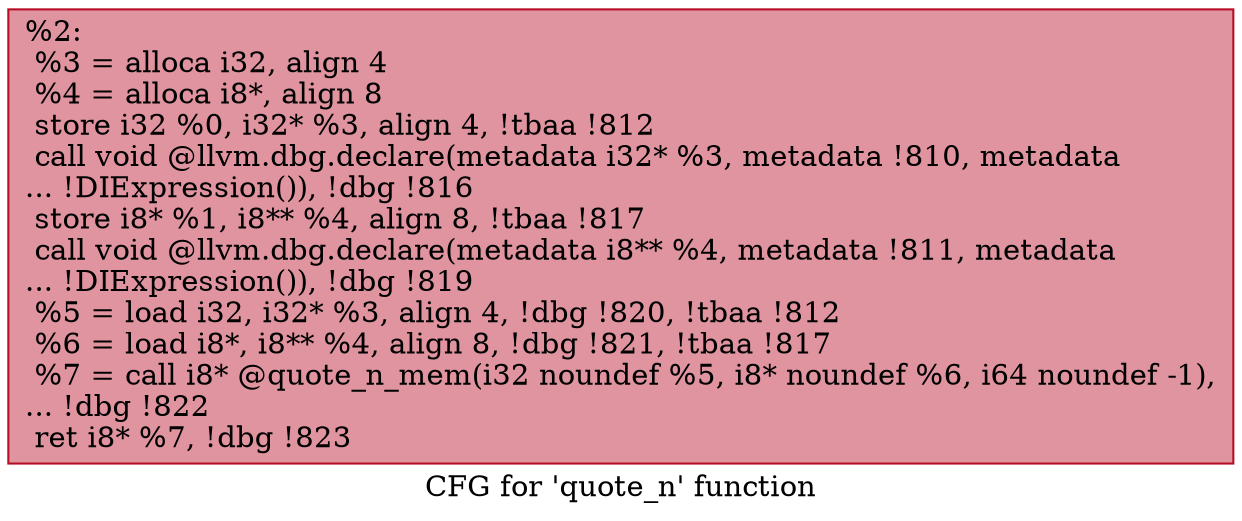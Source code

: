 digraph "CFG for 'quote_n' function" {
	label="CFG for 'quote_n' function";

	Node0x8361d0 [shape=record,color="#b70d28ff", style=filled, fillcolor="#b70d2870",label="{%2:\l  %3 = alloca i32, align 4\l  %4 = alloca i8*, align 8\l  store i32 %0, i32* %3, align 4, !tbaa !812\l  call void @llvm.dbg.declare(metadata i32* %3, metadata !810, metadata\l... !DIExpression()), !dbg !816\l  store i8* %1, i8** %4, align 8, !tbaa !817\l  call void @llvm.dbg.declare(metadata i8** %4, metadata !811, metadata\l... !DIExpression()), !dbg !819\l  %5 = load i32, i32* %3, align 4, !dbg !820, !tbaa !812\l  %6 = load i8*, i8** %4, align 8, !dbg !821, !tbaa !817\l  %7 = call i8* @quote_n_mem(i32 noundef %5, i8* noundef %6, i64 noundef -1),\l... !dbg !822\l  ret i8* %7, !dbg !823\l}"];
}
